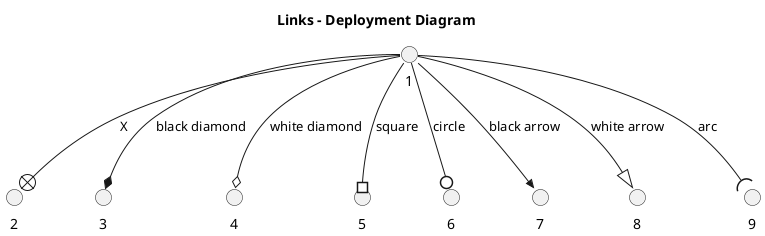 @startuml Links

title Links - Deployment Diagram

1 --+ 2 : X
1 --* 3 : black diamond
1 --o 4 : white diamond
1 --# 5 : square
1 --0 6 : circle
1 -->> 7 : black arrow
1 --^ 8 : white arrow
1 --( 9 : arc




@enduml